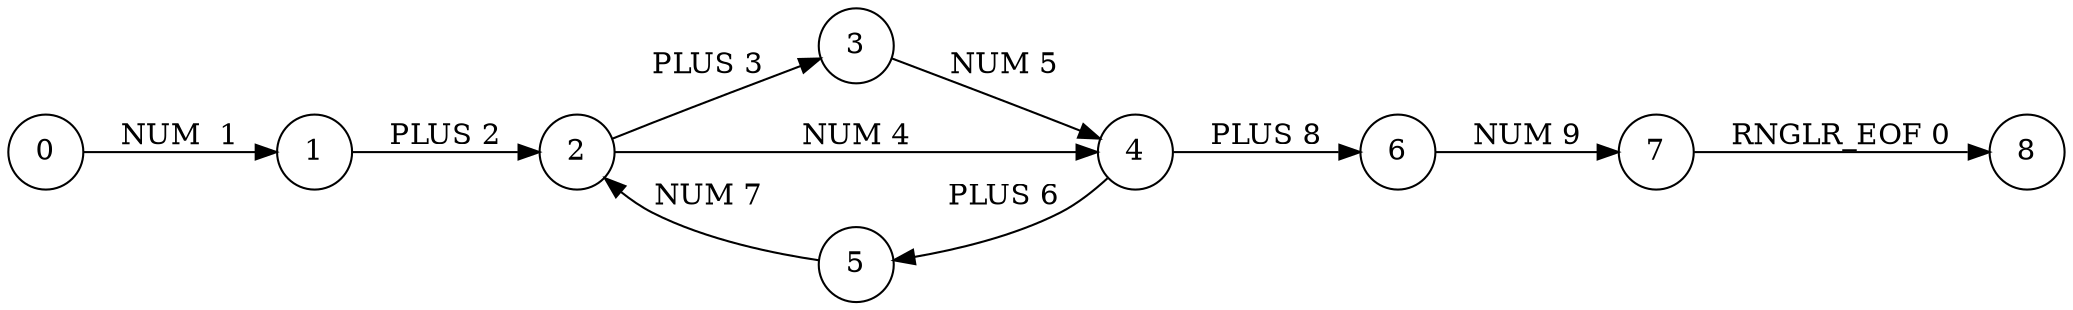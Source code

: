 digraph g
{
rankdir=LR
node [shape=circle]
0 -> 1 [label="NUM  1"]
1 -> 2 [label="PLUS 2"]
2 -> 3 [label="PLUS 3"]
2 -> 4 [label="NUM 4"]
3 -> 4 [label="NUM 5"]
4 -> 5 [label="PLUS 6"]
5 -> 2 [label="NUM 7"]
4 -> 6 [label="PLUS 8"]
6 -> 7 [label="NUM 9"]
7 -> 8 [label="RNGLR_EOF 0"]
{rank = same; 3, 5 }
}